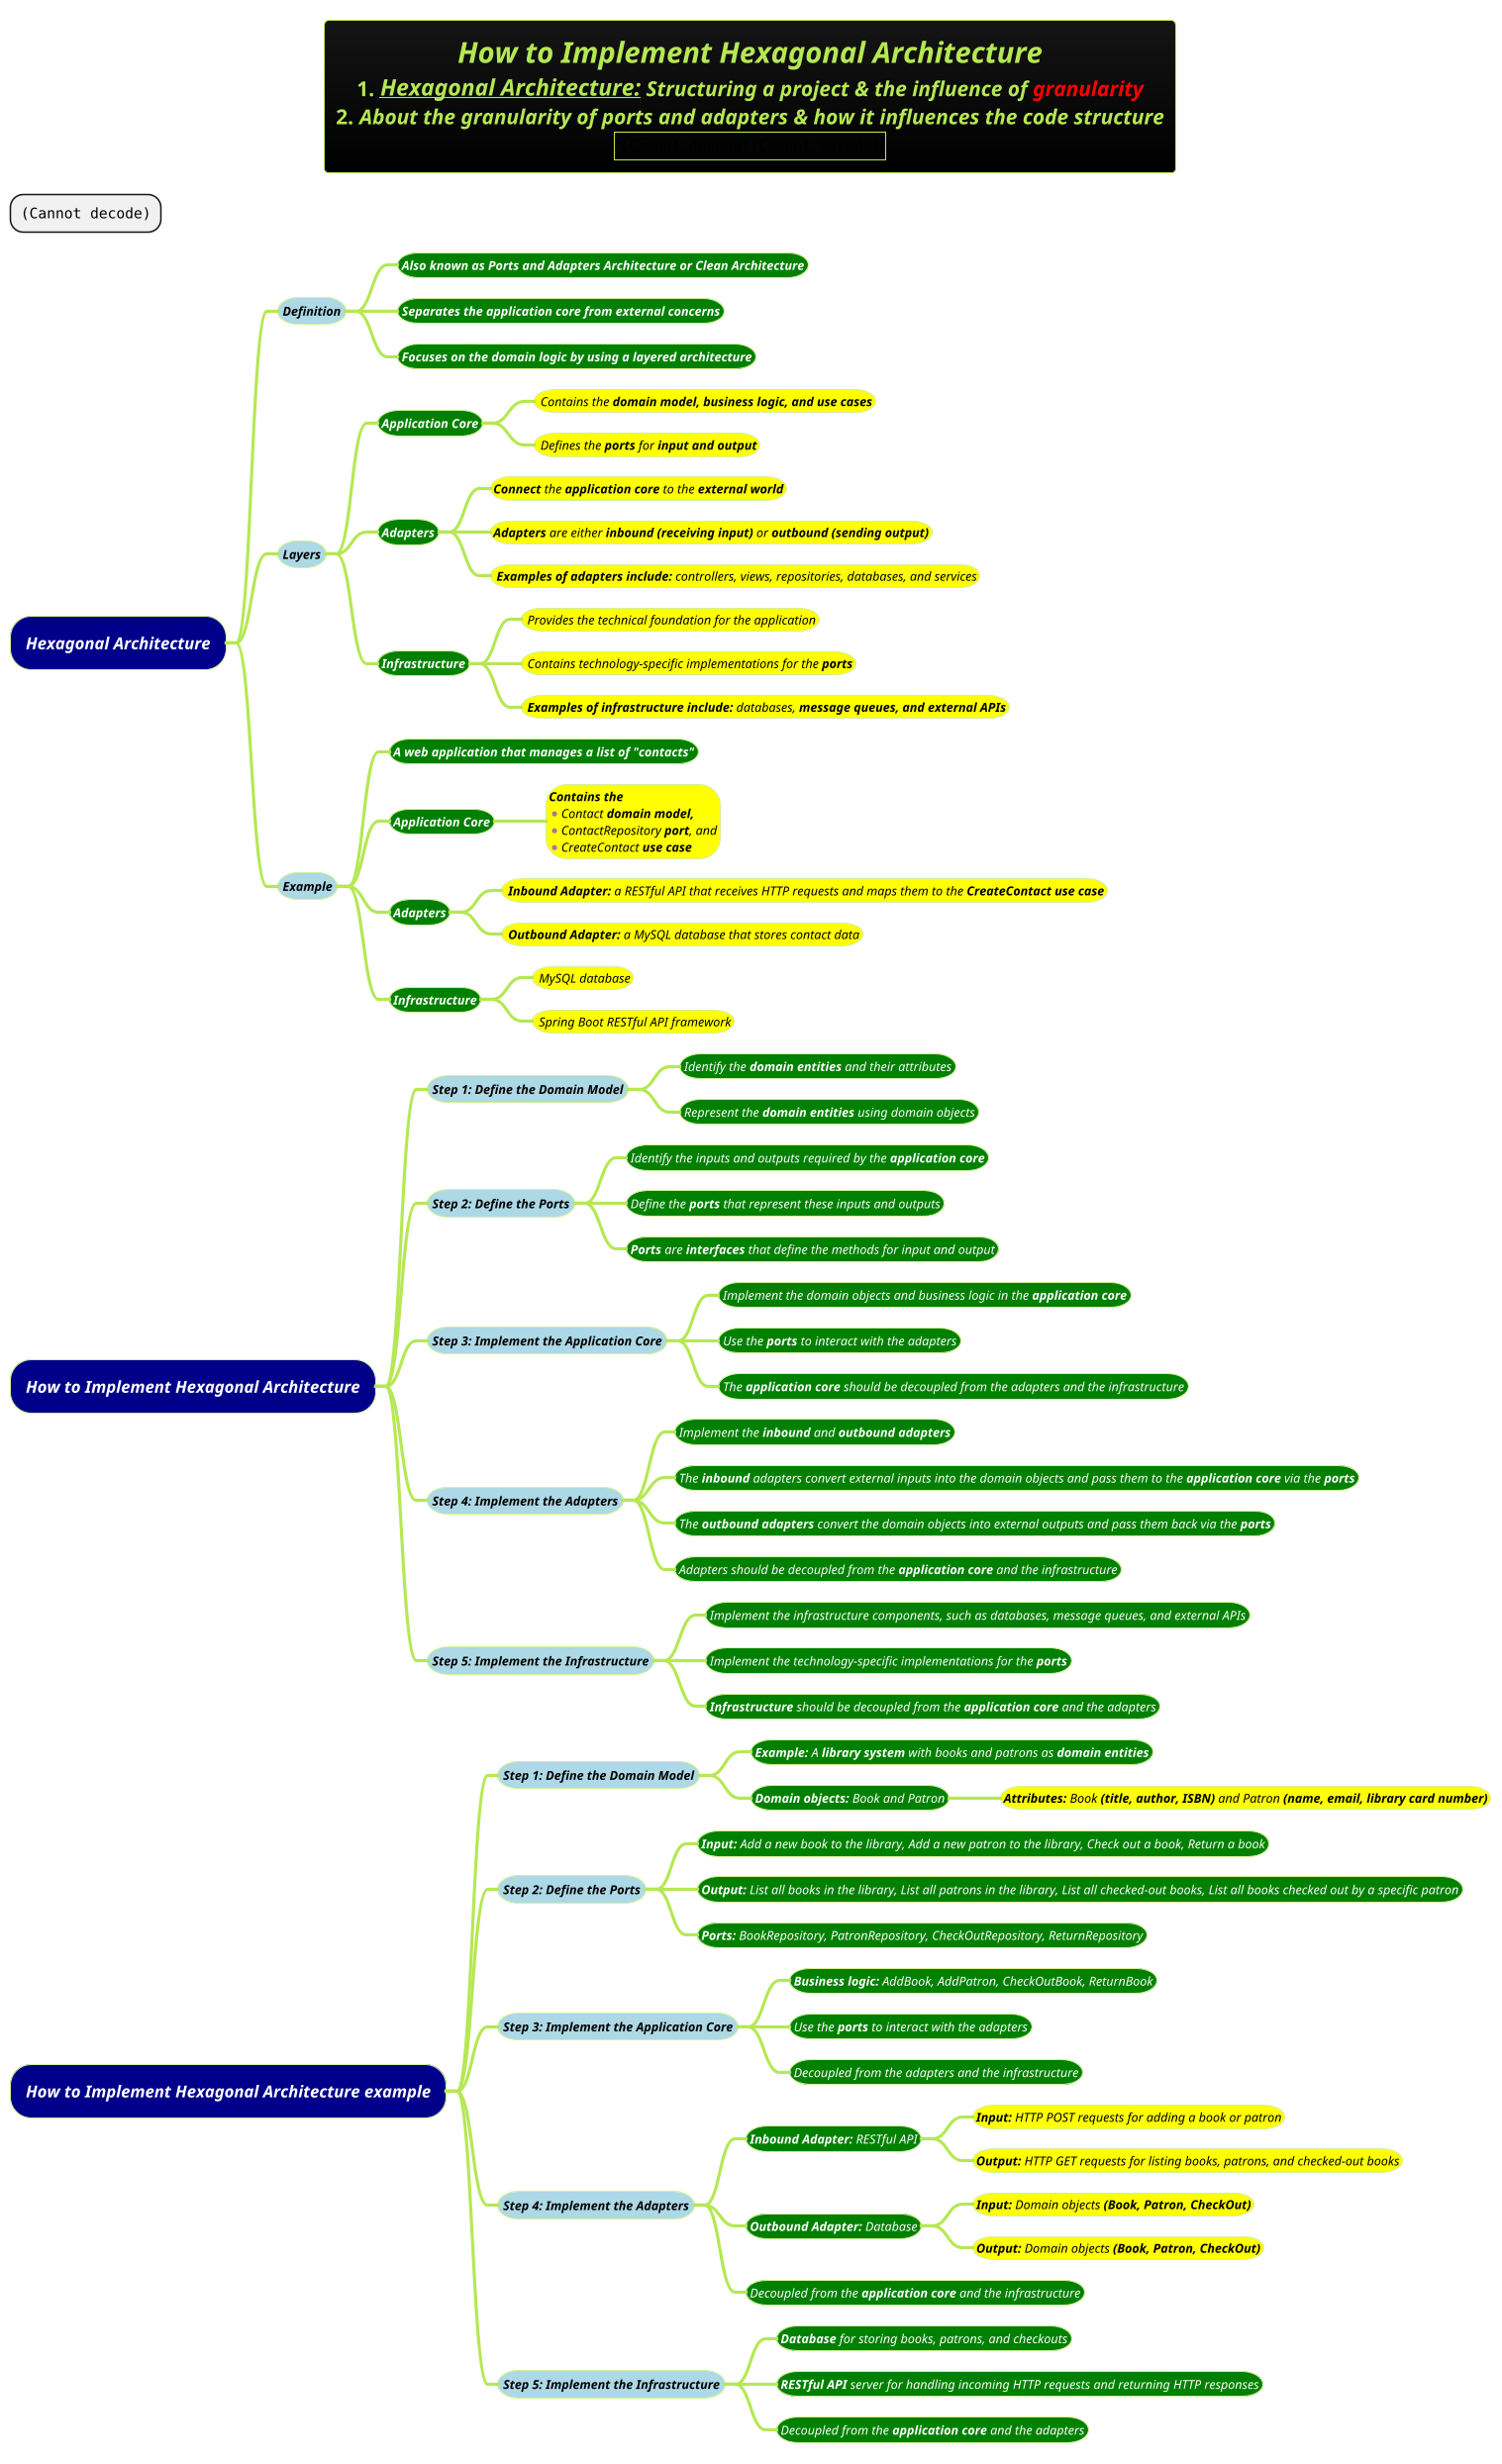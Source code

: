 @startmindmap
title =<i>How to Implement Hexagonal Architecture \n#<b><i><size:22><u>Hexagonal Architecture:</u></size> Structuring a project & the influence of <color #red>granularity \n#<i>About the granularity of ports and adapters & how it influences the code structure\n|<img:images/influence-of-granularity.jpg{scale=.66}><img:images/Screenshot_3.png{scale=.56}>|
* <img:images/Screenshot_9.png>
!theme hacker

*[#darkblue] <i><color #white>Hexagonal Architecture
**[#lightblue] <i><color #black><size:12>Definition
***[#green] <b><i><color #white><size:12>Also known as Ports and Adapters Architecture or Clean Architecture
***[#green] <b><i><color #white><size:12>Separates the application core from external concerns
***[#green] <b><i><color #white><size:12>Focuses on the domain logic by using a layered architecture
**[#lightblue] <i><color #black><size:12>Layers
***[#green] <b><i><color #white><size:12>Application Core
****[#yellow] <i><color #black><size:12> Contains the <b>domain model, business logic, and use cases
****[#yellow] <i><color #black><size:12> Defines the **ports** for <b>input and output
***[#green] <b><i><color #white><size:12>Adapters
****[#yellow] <i><color #black><size:12>**Connect** the **application core** to the <b>external world
****[#yellow] <i><color #black><size:12>**Adapters** are either **inbound (receiving input)** or <b>outbound (sending output)
****[#yellow] <i><color #black><size:12> **Examples of adapters include:** controllers, views, repositories, databases, and services
***[#green] <b><i><color #white><size:12>Infrastructure
****[#yellow] <i><color #black><size:12> Provides the technical foundation for the application
****[#yellow] <i><color #black><size:12> Contains technology-specific implementations for the <b>ports
****[#yellow] <i><color #black><size:12> **Examples of infrastructure include:** databases, <b>message queues, and external APIs
**[#lightblue] <i><color #black><size:12>Example
***[#green] <b><i><color #white><size:12>A web application that manages a list of "contacts"
***[#green] <b><i><color #white><size:12>Application Core
****[#yellow] <b><i><color #black><size:12>Contains the \n*<i><color #black><size:12>Contact <b>domain model, \n*<i><color #black><size:12>ContactRepository **port**, and \n*<i><color #black><size:12>CreateContact <b>use case
***[#green] <b><i><color #white><size:12>Adapters
****[#yellow] <i><color #black><size:12> **Inbound Adapter:** a RESTful API that receives HTTP requests and maps them to the <b>CreateContact use case
****[#yellow] <i><color #black><size:12> **Outbound Adapter:** a MySQL database that stores contact data
***[#green] <b><i><color #white><size:12>Infrastructure
****[#yellow] <i><color #black><size:12> MySQL database
****[#yellow] <i><color #black><size:12> Spring Boot RESTful API framework


*[#darkblue] <i><color #white>How to Implement Hexagonal Architecture
**[#lightblue] <i><color #black><size:12>Step 1: Define the **Domain Model**
***[#green] <i><color #white><size:12>Identify the **domain entities** and their attributes
***[#green] <i><color #white><size:12>Represent the **domain entities** using domain objects
**[#lightblue] <i><color #black><size:12>Step 2: Define the **Ports**
***[#green] <i><color #white><size:12>Identify the inputs and outputs required by the **application core**
***[#green] <i><color #white><size:12>Define the **ports** that represent these inputs and outputs
***[#green] <i><color #white><size:12>**Ports** are **interfaces** that define the methods for input and output
**[#lightblue] <i><color #black><size:12>Step 3: Implement the Application Core
***[#green] <i><color #white><size:12>Implement the domain objects and business logic in the **application core**
***[#green] <i><color #white><size:12>Use the **ports** to interact with the adapters
***[#green] <i><color #white><size:12>The **application core** should be decoupled from the adapters and the infrastructure
**[#lightblue] <i><color #black><size:12>Step 4: Implement the Adapters
***[#green] <i><color #white><size:12>Implement the **inbound** and **outbound adapters**
***[#green] <i><color #white><size:12>The **inbound** adapters convert external inputs into the domain objects and pass them to the **application core** via the **ports**
***[#green] <i><color #white><size:12>The **outbound adapters** convert the domain objects into external outputs and pass them back via the **ports**
***[#green] <i><color #white><size:12>Adapters should be decoupled from the **application core** and the infrastructure
**[#lightblue] <i><color #black><size:12>Step 5: Implement the **Infrastructure**
***[#green] <i><color #white><size:12>Implement the infrastructure components, such as databases, message queues, and external APIs
***[#green] <i><color #white><size:12>Implement the technology-specific implementations for the **ports**
***[#green] <i><color #white><size:12>**Infrastructure** should be decoupled from the **application core** and the adapters




*[#darkblue] <i><color #white>How to Implement Hexagonal Architecture example
**[#lightblue] <i><color #black><size:12>Step 1: Define the **Domain Model**
***[#green] <i><color #white><size:12>**Example:** A **library system** with books and patrons as **domain entities**
***[#green] <i><color #white><size:12>**Domain objects:** Book and Patron
****[#yellow] <i><color #black><size:12>**Attributes:** Book **(title, author, ISBN)** and Patron <b>(name, email, library card number)
**[#lightblue] <i><color #black><size:12>Step 2: Define the Ports
***[#green] <i><color #white><size:12>**Input:** Add a new book to the library, Add a new patron to the library, Check out a book, Return a book
***[#green] <i><color #white><size:12>**Output:** List all books in the library, List all patrons in the library, List all checked-out books, List all books checked out by a specific patron
***[#green] <i><color #white><size:12>**Ports:** BookRepository, PatronRepository, CheckOutRepository, ReturnRepository
**[#lightblue] <i><color #black><size:12>Step 3: Implement the Application Core
***[#green] <i><color #white><size:12>**Business logic:** AddBook, AddPatron, CheckOutBook, ReturnBook
***[#green] <i><color #white><size:12>Use the **ports** to interact with the adapters
***[#green] <i><color #white><size:12>Decoupled from the adapters and the infrastructure
**[#lightblue] <i><color #black><size:12>Step 4: Implement the Adapters
***[#green] <i><color #white><size:12>**Inbound Adapter:** RESTful API
****[#yellow] <i><color #black><size:12>**Input:** HTTP POST requests for adding a book or patron
****[#yellow] <i><color #black><size:12>**Output:** HTTP GET requests for listing books, patrons, and checked-out books
***[#green] <i><color #white><size:12>**Outbound Adapter:** Database
****[#yellow] <i><color #black><size:12>**Input:** Domain objects <b>(Book, Patron, CheckOut)
****[#yellow] <i><color #black><size:12>**Output:** Domain objects <b>(Book, Patron, CheckOut)
***[#green] <i><color #white><size:12>Decoupled from the **application core** and the infrastructure
**[#lightblue] <i><color #black><size:12>Step 5: Implement the **Infrastructure**
***[#green] <i><color #white><size:12>**Database** for storing books, patrons, and checkouts
***[#green] <i><color #white><size:12>**RESTful API** server for handling incoming HTTP requests and returning HTTP responses
***[#green] <i><color #white><size:12>Decoupled from the **application core** and the adapters

@endmindmap